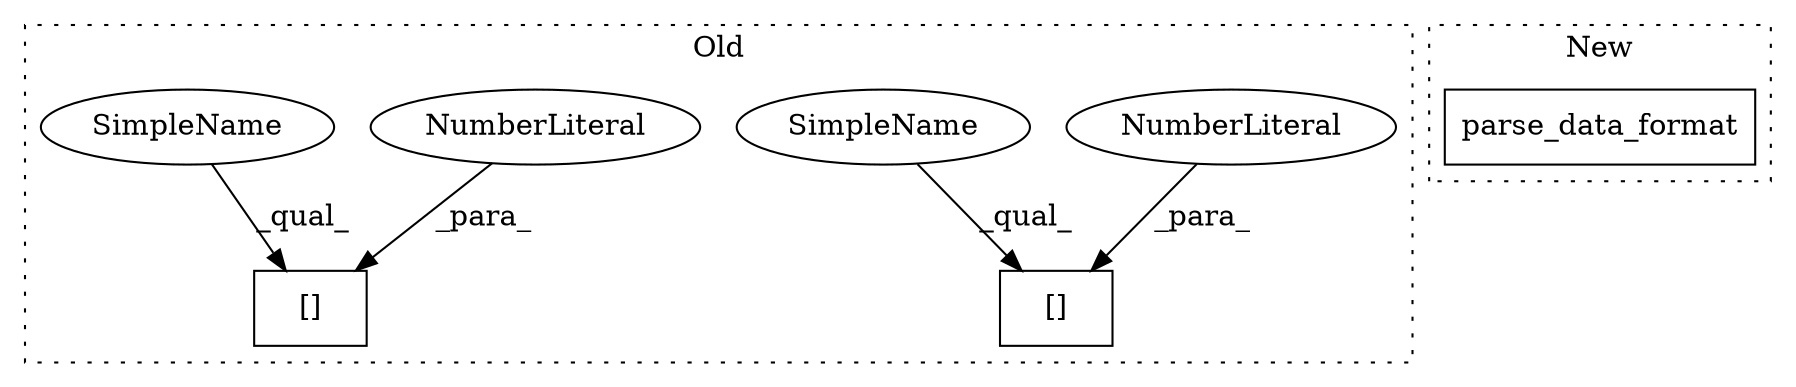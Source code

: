 digraph G {
subgraph cluster0 {
1 [label="[]" a="2" s="4193,4207" l="13,1" shape="box"];
3 [label="NumberLiteral" a="34" s="4206" l="1" shape="ellipse"];
4 [label="[]" a="2" s="3838,3852" l="13,1" shape="box"];
5 [label="NumberLiteral" a="34" s="3851" l="1" shape="ellipse"];
6 [label="SimpleName" a="42" s="3838" l="12" shape="ellipse"];
7 [label="SimpleName" a="42" s="4193" l="12" shape="ellipse"];
label = "Old";
style="dotted";
}
subgraph cluster1 {
2 [label="parse_data_format" a="32" s="3759,3813" l="18,1" shape="box"];
label = "New";
style="dotted";
}
3 -> 1 [label="_para_"];
5 -> 4 [label="_para_"];
6 -> 4 [label="_qual_"];
7 -> 1 [label="_qual_"];
}